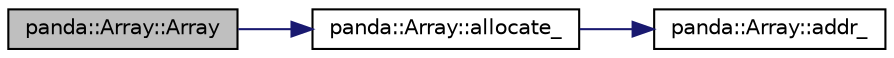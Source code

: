 digraph G
{
  edge [fontname="Helvetica",fontsize="10",labelfontname="Helvetica",labelfontsize="10"];
  node [fontname="Helvetica",fontsize="10",shape=record];
  rankdir=LR;
  Node1 [label="panda::Array::Array",height=0.2,width=0.4,color="black", fillcolor="grey75", style="filled" fontcolor="black"];
  Node1 -> Node2 [color="midnightblue",fontsize="10",style="solid"];
  Node2 [label="panda::Array::allocate_",height=0.2,width=0.4,color="black", fillcolor="white", style="filled",URL="$classpanda_1_1Array.html#ac3bf1d5e18721fed54de1741a71470fc"];
  Node2 -> Node3 [color="midnightblue",fontsize="10",style="solid"];
  Node3 [label="panda::Array::addr_",height=0.2,width=0.4,color="black", fillcolor="white", style="filled",URL="$classpanda_1_1Array.html#a7ccf276765e6e092bea87b7181053ac5"];
}
